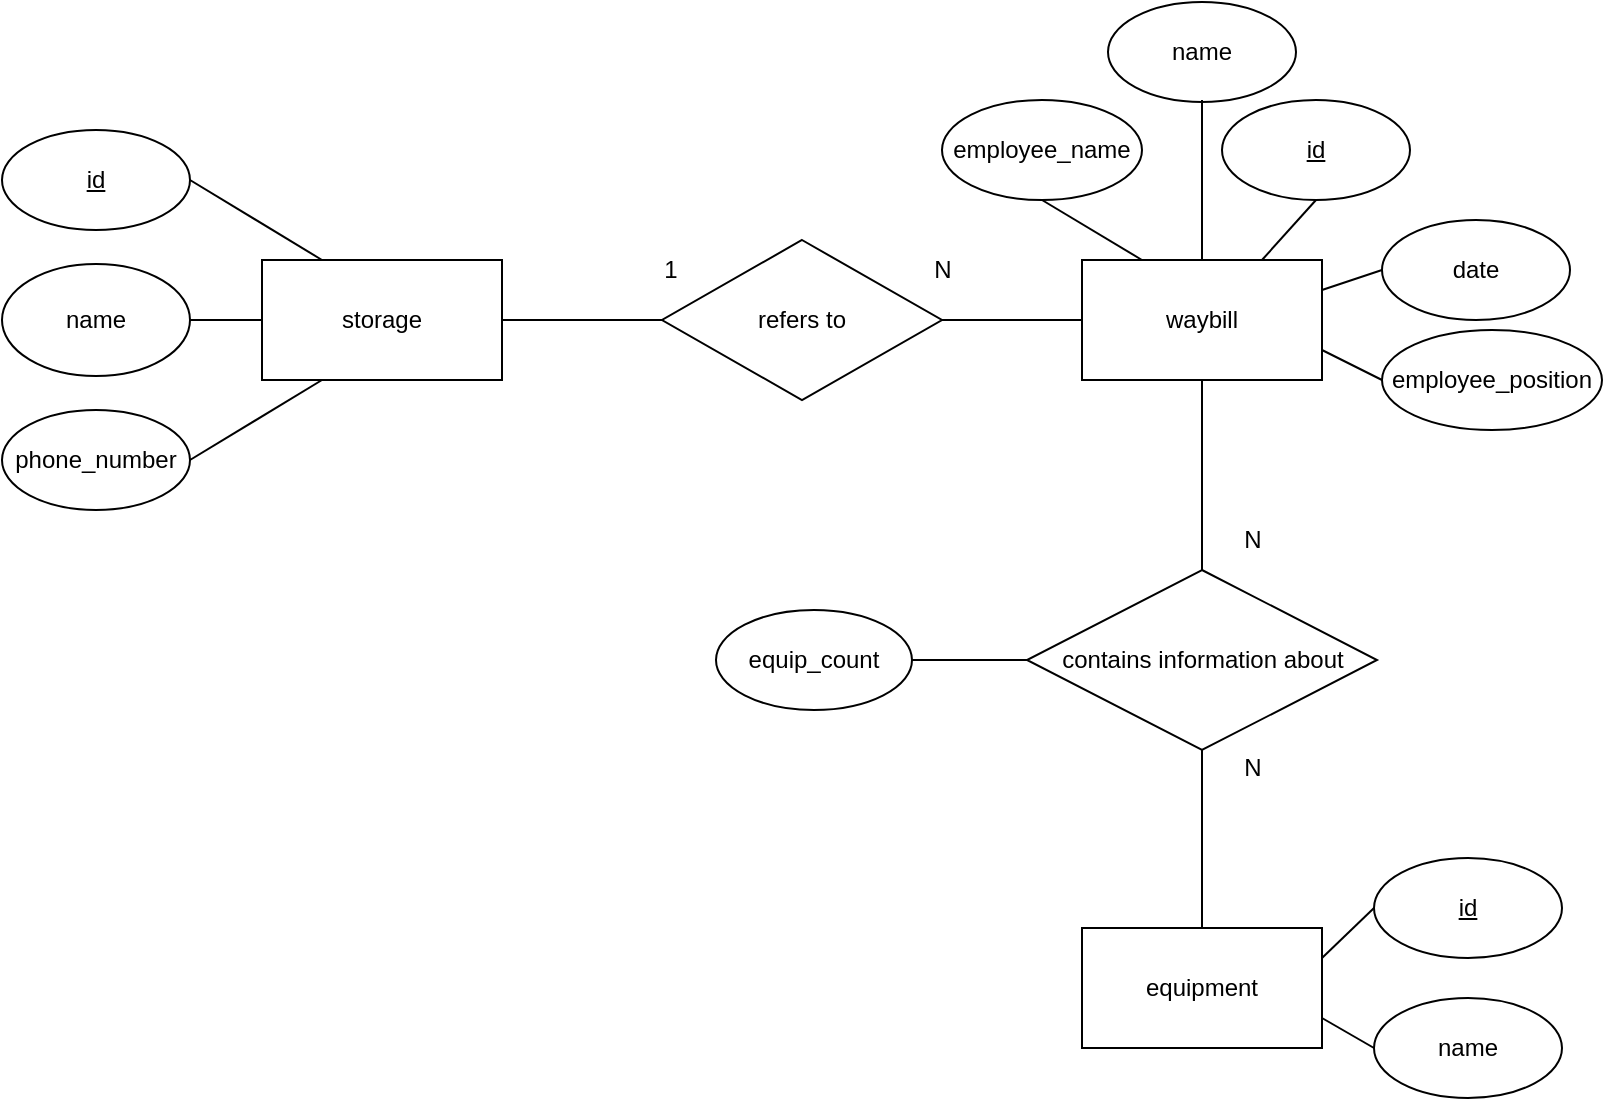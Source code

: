 <mxfile version="21.2.1" type="device">
  <diagram name="Page-1" id="Q2WsNeamgOwUXDiOcTpO">
    <mxGraphModel dx="958" dy="724" grid="1" gridSize="10" guides="1" tooltips="1" connect="1" arrows="1" fold="1" page="1" pageScale="1" pageWidth="827" pageHeight="1169" math="0" shadow="0">
      <root>
        <mxCell id="0" />
        <mxCell id="1" parent="0" />
        <mxCell id="3krVdvIV1Liqq8-mxp1C-1" value="&lt;font style=&quot;font-size: 12px;&quot;&gt;storage&lt;/font&gt;" style="rounded=0;whiteSpace=wrap;html=1;" parent="1" vertex="1">
          <mxGeometry x="143" y="199" width="120" height="60" as="geometry" />
        </mxCell>
        <mxCell id="3krVdvIV1Liqq8-mxp1C-5" value="&lt;u&gt;id&lt;/u&gt;" style="ellipse;whiteSpace=wrap;html=1;rounded=0;strokeColor=default;fontFamily=Helvetica;fontSize=12;fontColor=default;fillColor=default;" parent="1" vertex="1">
          <mxGeometry x="13" y="134" width="94" height="50" as="geometry" />
        </mxCell>
        <mxCell id="3krVdvIV1Liqq8-mxp1C-6" value="phone_number" style="ellipse;whiteSpace=wrap;html=1;rounded=0;strokeColor=default;fontFamily=Helvetica;fontSize=12;fontColor=default;fillColor=default;" parent="1" vertex="1">
          <mxGeometry x="13" y="274" width="94" height="50" as="geometry" />
        </mxCell>
        <mxCell id="3krVdvIV1Liqq8-mxp1C-7" value="name" style="ellipse;whiteSpace=wrap;html=1;rounded=0;strokeColor=default;fontFamily=Helvetica;fontSize=12;fontColor=default;fillColor=default;" parent="1" vertex="1">
          <mxGeometry x="13" y="201" width="94" height="56" as="geometry" />
        </mxCell>
        <mxCell id="3krVdvIV1Liqq8-mxp1C-8" value="" style="endArrow=none;html=1;rounded=0;fontFamily=Helvetica;fontSize=12;fontColor=default;exitX=1;exitY=0.5;exitDx=0;exitDy=0;entryX=0.25;entryY=0;entryDx=0;entryDy=0;" parent="1" source="3krVdvIV1Liqq8-mxp1C-5" target="3krVdvIV1Liqq8-mxp1C-1" edge="1">
          <mxGeometry width="50" height="50" relative="1" as="geometry">
            <mxPoint x="203" y="189" as="sourcePoint" />
            <mxPoint x="253" y="139" as="targetPoint" />
          </mxGeometry>
        </mxCell>
        <mxCell id="3krVdvIV1Liqq8-mxp1C-9" value="" style="endArrow=none;html=1;rounded=0;fontFamily=Helvetica;fontSize=12;fontColor=default;exitX=1;exitY=0.5;exitDx=0;exitDy=0;entryX=0;entryY=0.5;entryDx=0;entryDy=0;" parent="1" source="3krVdvIV1Liqq8-mxp1C-7" target="3krVdvIV1Liqq8-mxp1C-1" edge="1">
          <mxGeometry width="50" height="50" relative="1" as="geometry">
            <mxPoint x="203" y="189" as="sourcePoint" />
            <mxPoint x="253" y="139" as="targetPoint" />
          </mxGeometry>
        </mxCell>
        <mxCell id="3krVdvIV1Liqq8-mxp1C-13" value="" style="endArrow=none;html=1;rounded=0;fontFamily=Helvetica;fontSize=12;fontColor=default;exitX=1;exitY=0.5;exitDx=0;exitDy=0;entryX=0.25;entryY=1;entryDx=0;entryDy=0;" parent="1" source="3krVdvIV1Liqq8-mxp1C-6" target="3krVdvIV1Liqq8-mxp1C-1" edge="1">
          <mxGeometry width="50" height="50" relative="1" as="geometry">
            <mxPoint x="203" y="189" as="sourcePoint" />
            <mxPoint x="253" y="139" as="targetPoint" />
          </mxGeometry>
        </mxCell>
        <mxCell id="3krVdvIV1Liqq8-mxp1C-14" value="&lt;font style=&quot;font-size: 12px;&quot;&gt;waybill&lt;/font&gt;" style="rounded=0;whiteSpace=wrap;html=1;" parent="1" vertex="1">
          <mxGeometry x="553" y="199" width="120" height="60" as="geometry" />
        </mxCell>
        <mxCell id="3krVdvIV1Liqq8-mxp1C-15" value="&lt;u&gt;id&lt;/u&gt;" style="ellipse;whiteSpace=wrap;html=1;rounded=0;strokeColor=default;fontFamily=Helvetica;fontSize=12;fontColor=default;fillColor=default;" parent="1" vertex="1">
          <mxGeometry x="623" y="119" width="94" height="50" as="geometry" />
        </mxCell>
        <mxCell id="3krVdvIV1Liqq8-mxp1C-16" value="employee_name" style="ellipse;whiteSpace=wrap;html=1;rounded=0;strokeColor=default;fontFamily=Helvetica;fontSize=12;fontColor=default;fillColor=default;" parent="1" vertex="1">
          <mxGeometry x="483" y="119" width="100" height="50" as="geometry" />
        </mxCell>
        <mxCell id="3krVdvIV1Liqq8-mxp1C-17" value="name" style="ellipse;whiteSpace=wrap;html=1;rounded=0;strokeColor=default;fontFamily=Helvetica;fontSize=12;fontColor=default;fillColor=default;" parent="1" vertex="1">
          <mxGeometry x="566" y="70" width="94" height="50" as="geometry" />
        </mxCell>
        <mxCell id="3krVdvIV1Liqq8-mxp1C-18" value="" style="endArrow=none;html=1;rounded=0;fontFamily=Helvetica;fontSize=12;fontColor=default;exitX=0.5;exitY=1;exitDx=0;exitDy=0;entryX=0.75;entryY=0;entryDx=0;entryDy=0;" parent="1" source="3krVdvIV1Liqq8-mxp1C-15" target="3krVdvIV1Liqq8-mxp1C-14" edge="1">
          <mxGeometry width="50" height="50" relative="1" as="geometry">
            <mxPoint x="613" y="189" as="sourcePoint" />
            <mxPoint x="663" y="139" as="targetPoint" />
          </mxGeometry>
        </mxCell>
        <mxCell id="3krVdvIV1Liqq8-mxp1C-19" value="" style="endArrow=none;html=1;rounded=0;fontFamily=Helvetica;fontSize=12;fontColor=default;exitX=0.5;exitY=1;exitDx=0;exitDy=0;entryX=0.5;entryY=0;entryDx=0;entryDy=0;" parent="1" target="3krVdvIV1Liqq8-mxp1C-14" edge="1">
          <mxGeometry width="50" height="50" relative="1" as="geometry">
            <mxPoint x="613" y="119" as="sourcePoint" />
            <mxPoint x="663" y="139" as="targetPoint" />
          </mxGeometry>
        </mxCell>
        <mxCell id="3krVdvIV1Liqq8-mxp1C-20" value="" style="endArrow=none;html=1;rounded=0;fontFamily=Helvetica;fontSize=12;fontColor=default;exitX=0.5;exitY=1;exitDx=0;exitDy=0;entryX=0.25;entryY=0;entryDx=0;entryDy=0;" parent="1" source="3krVdvIV1Liqq8-mxp1C-16" target="3krVdvIV1Liqq8-mxp1C-14" edge="1">
          <mxGeometry width="50" height="50" relative="1" as="geometry">
            <mxPoint x="613" y="189" as="sourcePoint" />
            <mxPoint x="663" y="139" as="targetPoint" />
          </mxGeometry>
        </mxCell>
        <mxCell id="3krVdvIV1Liqq8-mxp1C-21" value="employee_position" style="ellipse;whiteSpace=wrap;html=1;rounded=0;strokeColor=default;fontFamily=Helvetica;fontSize=12;fontColor=default;fillColor=default;" parent="1" vertex="1">
          <mxGeometry x="703" y="234" width="110" height="50" as="geometry" />
        </mxCell>
        <mxCell id="3krVdvIV1Liqq8-mxp1C-22" value="date" style="ellipse;whiteSpace=wrap;html=1;rounded=0;strokeColor=default;fontFamily=Helvetica;fontSize=12;fontColor=default;fillColor=default;" parent="1" vertex="1">
          <mxGeometry x="703" y="179" width="94" height="50" as="geometry" />
        </mxCell>
        <mxCell id="3krVdvIV1Liqq8-mxp1C-23" value="&lt;font style=&quot;font-size: 12px;&quot;&gt;equipment&lt;/font&gt;" style="rounded=0;whiteSpace=wrap;html=1;" parent="1" vertex="1">
          <mxGeometry x="553" y="533" width="120" height="60" as="geometry" />
        </mxCell>
        <mxCell id="3krVdvIV1Liqq8-mxp1C-24" value="&lt;u&gt;id&lt;/u&gt;" style="ellipse;whiteSpace=wrap;html=1;rounded=0;strokeColor=default;fontFamily=Helvetica;fontSize=12;fontColor=default;fillColor=default;" parent="1" vertex="1">
          <mxGeometry x="699" y="498" width="94" height="50" as="geometry" />
        </mxCell>
        <mxCell id="3krVdvIV1Liqq8-mxp1C-26" value="name" style="ellipse;whiteSpace=wrap;html=1;rounded=0;strokeColor=default;fontFamily=Helvetica;fontSize=12;fontColor=default;fillColor=default;" parent="1" vertex="1">
          <mxGeometry x="699" y="568" width="94" height="50" as="geometry" />
        </mxCell>
        <mxCell id="3krVdvIV1Liqq8-mxp1C-27" value="" style="endArrow=none;html=1;rounded=0;fontFamily=Helvetica;fontSize=12;fontColor=default;exitX=0;exitY=0.5;exitDx=0;exitDy=0;entryX=1;entryY=0.25;entryDx=0;entryDy=0;" parent="1" source="3krVdvIV1Liqq8-mxp1C-24" target="3krVdvIV1Liqq8-mxp1C-23" edge="1">
          <mxGeometry width="50" height="50" relative="1" as="geometry">
            <mxPoint x="613" y="523" as="sourcePoint" />
            <mxPoint x="663" y="473" as="targetPoint" />
          </mxGeometry>
        </mxCell>
        <mxCell id="3krVdvIV1Liqq8-mxp1C-28" value="" style="endArrow=none;html=1;rounded=0;fontFamily=Helvetica;fontSize=12;fontColor=default;exitX=0;exitY=0.5;exitDx=0;exitDy=0;entryX=1;entryY=0.75;entryDx=0;entryDy=0;" parent="1" source="3krVdvIV1Liqq8-mxp1C-26" target="3krVdvIV1Liqq8-mxp1C-23" edge="1">
          <mxGeometry width="50" height="50" relative="1" as="geometry">
            <mxPoint x="613" y="523" as="sourcePoint" />
            <mxPoint x="663" y="473" as="targetPoint" />
          </mxGeometry>
        </mxCell>
        <mxCell id="3krVdvIV1Liqq8-mxp1C-30" value="" style="endArrow=none;html=1;rounded=0;fontFamily=Helvetica;fontSize=12;fontColor=default;exitX=0;exitY=0.5;exitDx=0;exitDy=0;entryX=1;entryY=0.75;entryDx=0;entryDy=0;" parent="1" source="3krVdvIV1Liqq8-mxp1C-21" target="3krVdvIV1Liqq8-mxp1C-14" edge="1">
          <mxGeometry width="50" height="50" relative="1" as="geometry">
            <mxPoint x="463" y="259" as="sourcePoint" />
            <mxPoint x="513" y="209" as="targetPoint" />
          </mxGeometry>
        </mxCell>
        <mxCell id="3krVdvIV1Liqq8-mxp1C-32" value="" style="endArrow=none;html=1;rounded=0;fontFamily=Helvetica;fontSize=12;fontColor=default;exitX=0;exitY=0.5;exitDx=0;exitDy=0;entryX=1;entryY=0.25;entryDx=0;entryDy=0;" parent="1" source="3krVdvIV1Liqq8-mxp1C-22" target="3krVdvIV1Liqq8-mxp1C-14" edge="1">
          <mxGeometry width="50" height="50" relative="1" as="geometry">
            <mxPoint x="463" y="259" as="sourcePoint" />
            <mxPoint x="513" y="209" as="targetPoint" />
          </mxGeometry>
        </mxCell>
        <mxCell id="3krVdvIV1Liqq8-mxp1C-33" value="refers to" style="rhombus;whiteSpace=wrap;html=1;rounded=0;strokeColor=default;fontFamily=Helvetica;fontSize=12;fontColor=default;fillColor=default;" parent="1" vertex="1">
          <mxGeometry x="343" y="189" width="140" height="80" as="geometry" />
        </mxCell>
        <mxCell id="3krVdvIV1Liqq8-mxp1C-34" value="" style="endArrow=none;html=1;rounded=0;fontFamily=Helvetica;fontSize=12;fontColor=default;exitX=1;exitY=0.5;exitDx=0;exitDy=0;entryX=0;entryY=0.5;entryDx=0;entryDy=0;" parent="1" source="3krVdvIV1Liqq8-mxp1C-1" target="3krVdvIV1Liqq8-mxp1C-33" edge="1">
          <mxGeometry width="50" height="50" relative="1" as="geometry">
            <mxPoint x="413" y="264" as="sourcePoint" />
            <mxPoint x="463" y="214" as="targetPoint" />
          </mxGeometry>
        </mxCell>
        <mxCell id="3krVdvIV1Liqq8-mxp1C-35" value="" style="endArrow=none;html=1;rounded=0;fontFamily=Helvetica;fontSize=12;fontColor=default;exitX=0;exitY=0.5;exitDx=0;exitDy=0;entryX=1;entryY=0.5;entryDx=0;entryDy=0;" parent="1" source="3krVdvIV1Liqq8-mxp1C-14" target="3krVdvIV1Liqq8-mxp1C-33" edge="1">
          <mxGeometry width="50" height="50" relative="1" as="geometry">
            <mxPoint x="413" y="259" as="sourcePoint" />
            <mxPoint x="483.7" y="228.88" as="targetPoint" />
          </mxGeometry>
        </mxCell>
        <mxCell id="3krVdvIV1Liqq8-mxp1C-36" value="N" style="text;html=1;align=center;verticalAlign=middle;resizable=0;points=[];autosize=1;strokeColor=none;fillColor=none;fontSize=12;fontFamily=Helvetica;fontColor=default;" parent="1" vertex="1">
          <mxGeometry x="468" y="189" width="30" height="30" as="geometry" />
        </mxCell>
        <mxCell id="3krVdvIV1Liqq8-mxp1C-37" value="1" style="text;html=1;align=center;verticalAlign=middle;resizable=0;points=[];autosize=1;strokeColor=none;fillColor=none;fontSize=12;fontFamily=Helvetica;fontColor=default;" parent="1" vertex="1">
          <mxGeometry x="332" y="189" width="30" height="30" as="geometry" />
        </mxCell>
        <mxCell id="3krVdvIV1Liqq8-mxp1C-39" value="contains information about" style="rhombus;whiteSpace=wrap;html=1;rounded=0;strokeColor=default;fontFamily=Helvetica;fontSize=12;fontColor=default;fillColor=default;" parent="1" vertex="1">
          <mxGeometry x="525.5" y="354" width="175" height="90" as="geometry" />
        </mxCell>
        <mxCell id="3krVdvIV1Liqq8-mxp1C-40" value="" style="endArrow=none;html=1;rounded=0;fontFamily=Helvetica;fontSize=12;fontColor=default;entryX=0.5;entryY=1;entryDx=0;entryDy=0;" parent="1" source="3krVdvIV1Liqq8-mxp1C-39" target="3krVdvIV1Liqq8-mxp1C-14" edge="1">
          <mxGeometry width="50" height="50" relative="1" as="geometry">
            <mxPoint x="583" y="394" as="sourcePoint" />
            <mxPoint x="633" y="344" as="targetPoint" />
          </mxGeometry>
        </mxCell>
        <mxCell id="3krVdvIV1Liqq8-mxp1C-41" value="" style="endArrow=none;html=1;rounded=0;fontFamily=Helvetica;fontSize=12;fontColor=default;exitX=0.5;exitY=0;exitDx=0;exitDy=0;entryX=0.5;entryY=1;entryDx=0;entryDy=0;" parent="1" source="3krVdvIV1Liqq8-mxp1C-23" target="3krVdvIV1Liqq8-mxp1C-39" edge="1">
          <mxGeometry width="50" height="50" relative="1" as="geometry">
            <mxPoint x="613" y="524" as="sourcePoint" />
            <mxPoint x="633" y="434" as="targetPoint" />
          </mxGeometry>
        </mxCell>
        <mxCell id="kxmc_iL9VvFgXYaeEr9y-1" value="equip_count" style="ellipse;whiteSpace=wrap;html=1;rounded=0;strokeColor=default;fontFamily=Helvetica;fontSize=12;fontColor=default;fillColor=default;" parent="1" vertex="1">
          <mxGeometry x="370" y="374" width="98" height="50" as="geometry" />
        </mxCell>
        <mxCell id="kxmc_iL9VvFgXYaeEr9y-2" value="" style="endArrow=none;html=1;rounded=0;exitX=1;exitY=0.5;exitDx=0;exitDy=0;entryX=0;entryY=0.5;entryDx=0;entryDy=0;" parent="1" source="kxmc_iL9VvFgXYaeEr9y-1" target="3krVdvIV1Liqq8-mxp1C-39" edge="1">
          <mxGeometry width="50" height="50" relative="1" as="geometry">
            <mxPoint x="463" y="414" as="sourcePoint" />
            <mxPoint x="513" y="364" as="targetPoint" />
          </mxGeometry>
        </mxCell>
        <mxCell id="kVCraUgl45dRB7pefNrB-1" value="N" style="text;html=1;align=center;verticalAlign=middle;resizable=0;points=[];autosize=1;strokeColor=none;fillColor=none;" vertex="1" parent="1">
          <mxGeometry x="623" y="324" width="30" height="30" as="geometry" />
        </mxCell>
        <mxCell id="kVCraUgl45dRB7pefNrB-2" value="N" style="text;html=1;align=center;verticalAlign=middle;resizable=0;points=[];autosize=1;strokeColor=none;fillColor=none;" vertex="1" parent="1">
          <mxGeometry x="623" y="438" width="30" height="30" as="geometry" />
        </mxCell>
      </root>
    </mxGraphModel>
  </diagram>
</mxfile>
